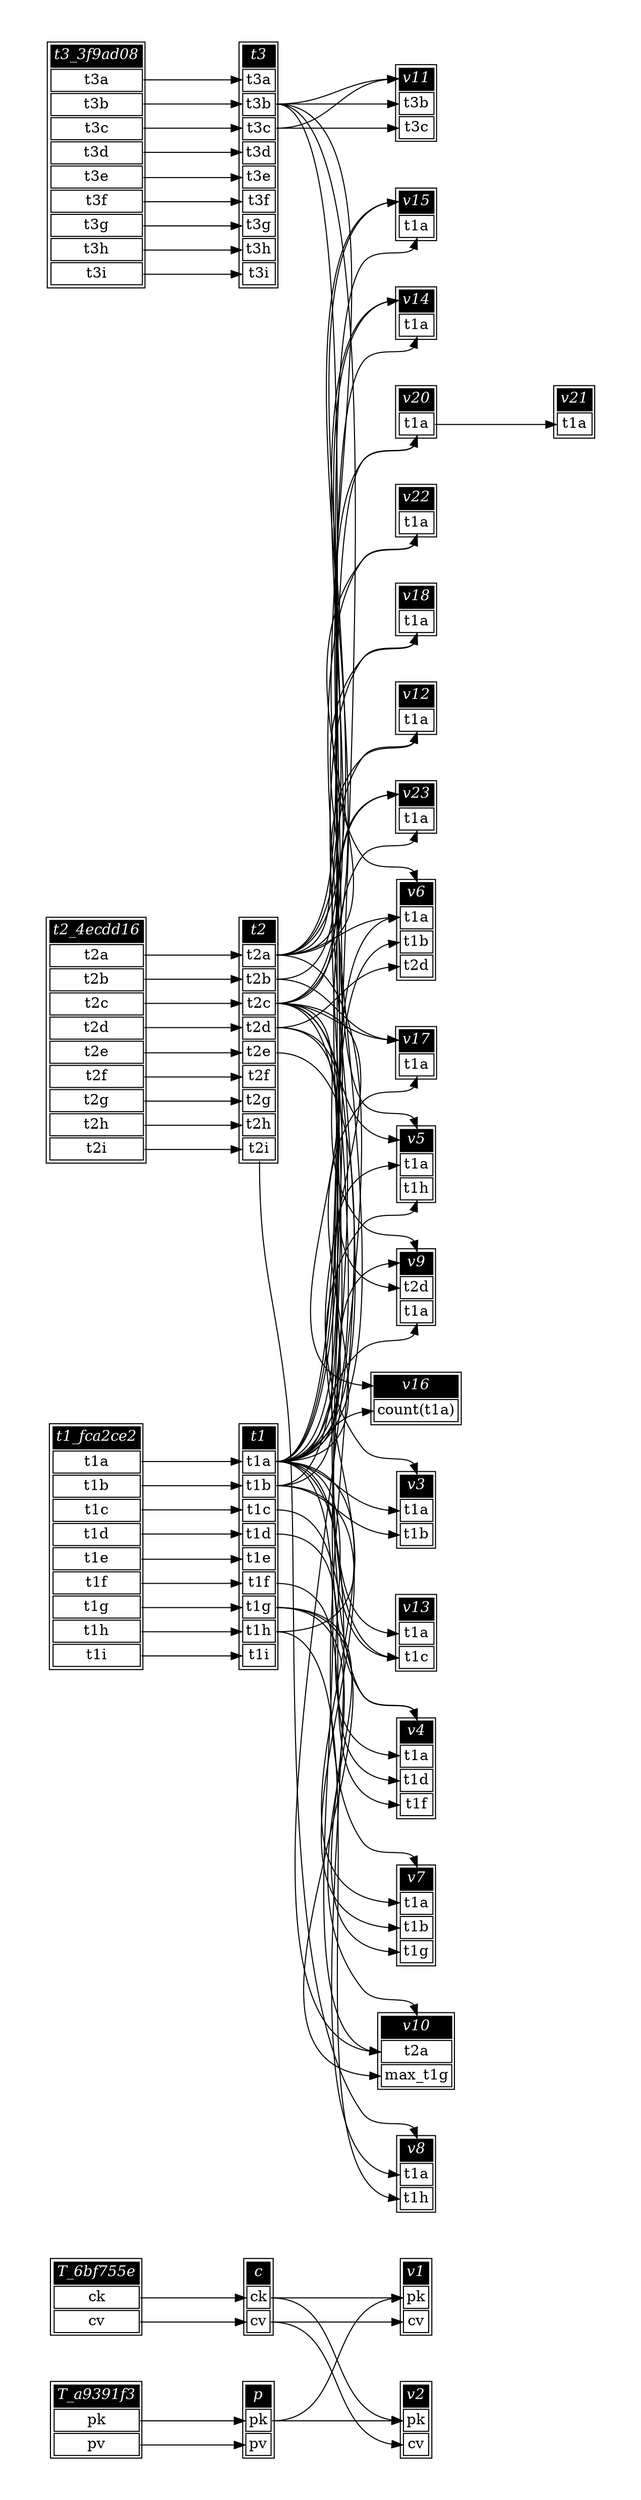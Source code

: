 // Automatically generated by SQLFlowTestSuite


digraph {
  graph [pad="0.5" nodesep="0.5" ranksep="1" fontname="Helvetica" rankdir=LR];
  node [shape=plaintext]

  
"T_6bf755e" [color="black" label=<
<table>
  <tr><td bgcolor="black" port="nodeName"><i><font color="white">T_6bf755e</font></i></td></tr>
  <tr><td port="0">ck</td></tr>
<tr><td port="1">cv</td></tr>
</table>>];
     

"T_a9391f3" [color="black" label=<
<table>
  <tr><td bgcolor="black" port="nodeName"><i><font color="white">T_a9391f3</font></i></td></tr>
  <tr><td port="0">pk</td></tr>
<tr><td port="1">pv</td></tr>
</table>>];
     

"c" [color="black" label=<
<table>
  <tr><td bgcolor="black" port="nodeName"><i><font color="white">c</font></i></td></tr>
  <tr><td port="0">ck</td></tr>
<tr><td port="1">cv</td></tr>
</table>>];
     

"p" [color="black" label=<
<table>
  <tr><td bgcolor="black" port="nodeName"><i><font color="white">p</font></i></td></tr>
  <tr><td port="0">pk</td></tr>
<tr><td port="1">pv</td></tr>
</table>>];
     

"t1" [color="black" label=<
<table>
  <tr><td bgcolor="black" port="nodeName"><i><font color="white">t1</font></i></td></tr>
  <tr><td port="0">t1a</td></tr>
<tr><td port="1">t1b</td></tr>
<tr><td port="2">t1c</td></tr>
<tr><td port="3">t1d</td></tr>
<tr><td port="4">t1e</td></tr>
<tr><td port="5">t1f</td></tr>
<tr><td port="6">t1g</td></tr>
<tr><td port="7">t1h</td></tr>
<tr><td port="8">t1i</td></tr>
</table>>];
     

"t1_fca2ce2" [color="black" label=<
<table>
  <tr><td bgcolor="black" port="nodeName"><i><font color="white">t1_fca2ce2</font></i></td></tr>
  <tr><td port="0">t1a</td></tr>
<tr><td port="1">t1b</td></tr>
<tr><td port="2">t1c</td></tr>
<tr><td port="3">t1d</td></tr>
<tr><td port="4">t1e</td></tr>
<tr><td port="5">t1f</td></tr>
<tr><td port="6">t1g</td></tr>
<tr><td port="7">t1h</td></tr>
<tr><td port="8">t1i</td></tr>
</table>>];
     

"t2" [color="black" label=<
<table>
  <tr><td bgcolor="black" port="nodeName"><i><font color="white">t2</font></i></td></tr>
  <tr><td port="0">t2a</td></tr>
<tr><td port="1">t2b</td></tr>
<tr><td port="2">t2c</td></tr>
<tr><td port="3">t2d</td></tr>
<tr><td port="4">t2e</td></tr>
<tr><td port="5">t2f</td></tr>
<tr><td port="6">t2g</td></tr>
<tr><td port="7">t2h</td></tr>
<tr><td port="8">t2i</td></tr>
</table>>];
     

"t2_4ecdd16" [color="black" label=<
<table>
  <tr><td bgcolor="black" port="nodeName"><i><font color="white">t2_4ecdd16</font></i></td></tr>
  <tr><td port="0">t2a</td></tr>
<tr><td port="1">t2b</td></tr>
<tr><td port="2">t2c</td></tr>
<tr><td port="3">t2d</td></tr>
<tr><td port="4">t2e</td></tr>
<tr><td port="5">t2f</td></tr>
<tr><td port="6">t2g</td></tr>
<tr><td port="7">t2h</td></tr>
<tr><td port="8">t2i</td></tr>
</table>>];
     

"t3" [color="black" label=<
<table>
  <tr><td bgcolor="black" port="nodeName"><i><font color="white">t3</font></i></td></tr>
  <tr><td port="0">t3a</td></tr>
<tr><td port="1">t3b</td></tr>
<tr><td port="2">t3c</td></tr>
<tr><td port="3">t3d</td></tr>
<tr><td port="4">t3e</td></tr>
<tr><td port="5">t3f</td></tr>
<tr><td port="6">t3g</td></tr>
<tr><td port="7">t3h</td></tr>
<tr><td port="8">t3i</td></tr>
</table>>];
     

"t3_3f9ad08" [color="black" label=<
<table>
  <tr><td bgcolor="black" port="nodeName"><i><font color="white">t3_3f9ad08</font></i></td></tr>
  <tr><td port="0">t3a</td></tr>
<tr><td port="1">t3b</td></tr>
<tr><td port="2">t3c</td></tr>
<tr><td port="3">t3d</td></tr>
<tr><td port="4">t3e</td></tr>
<tr><td port="5">t3f</td></tr>
<tr><td port="6">t3g</td></tr>
<tr><td port="7">t3h</td></tr>
<tr><td port="8">t3i</td></tr>
</table>>];
     

"v1" [color="black" label=<
<table>
  <tr><td bgcolor="black" port="nodeName"><i><font color="white">v1</font></i></td></tr>
  <tr><td port="0">pk</td></tr>
<tr><td port="1">cv</td></tr>
</table>>];
     

"v10" [color="black" label=<
<table>
  <tr><td bgcolor="black" port="nodeName"><i><font color="white">v10</font></i></td></tr>
  <tr><td port="0">t2a</td></tr>
<tr><td port="1">max_t1g</td></tr>
</table>>];
     

"v11" [color="black" label=<
<table>
  <tr><td bgcolor="black" port="nodeName"><i><font color="white">v11</font></i></td></tr>
  <tr><td port="0">t3b</td></tr>
<tr><td port="1">t3c</td></tr>
</table>>];
     

"v12" [color="black" label=<
<table>
  <tr><td bgcolor="black" port="nodeName"><i><font color="white">v12</font></i></td></tr>
  <tr><td port="0">t1a</td></tr>
</table>>];
     

"v13" [color="black" label=<
<table>
  <tr><td bgcolor="black" port="nodeName"><i><font color="white">v13</font></i></td></tr>
  <tr><td port="0">t1a</td></tr>
<tr><td port="1">t1c</td></tr>
</table>>];
     

"v14" [color="black" label=<
<table>
  <tr><td bgcolor="black" port="nodeName"><i><font color="white">v14</font></i></td></tr>
  <tr><td port="0">t1a</td></tr>
</table>>];
     

"v15" [color="black" label=<
<table>
  <tr><td bgcolor="black" port="nodeName"><i><font color="white">v15</font></i></td></tr>
  <tr><td port="0">t1a</td></tr>
</table>>];
     

"v16" [color="black" label=<
<table>
  <tr><td bgcolor="black" port="nodeName"><i><font color="white">v16</font></i></td></tr>
  <tr><td port="0">count(t1a)</td></tr>
</table>>];
     

"v17" [color="black" label=<
<table>
  <tr><td bgcolor="black" port="nodeName"><i><font color="white">v17</font></i></td></tr>
  <tr><td port="0">t1a</td></tr>
</table>>];
     

"v18" [color="black" label=<
<table>
  <tr><td bgcolor="black" port="nodeName"><i><font color="white">v18</font></i></td></tr>
  <tr><td port="0">t1a</td></tr>
</table>>];
     

"v2" [color="black" label=<
<table>
  <tr><td bgcolor="black" port="nodeName"><i><font color="white">v2</font></i></td></tr>
  <tr><td port="0">pk</td></tr>
<tr><td port="1">cv</td></tr>
</table>>];
     

"v20" [color="black" label=<
<table>
  <tr><td bgcolor="black" port="nodeName"><i><font color="white">v20</font></i></td></tr>
  <tr><td port="0">t1a</td></tr>
</table>>];
     

"v21" [color="black" label=<
<table>
  <tr><td bgcolor="black" port="nodeName"><i><font color="white">v21</font></i></td></tr>
  <tr><td port="0">t1a</td></tr>
</table>>];
     

"v22" [color="black" label=<
<table>
  <tr><td bgcolor="black" port="nodeName"><i><font color="white">v22</font></i></td></tr>
  <tr><td port="0">t1a</td></tr>
</table>>];
     

"v23" [color="black" label=<
<table>
  <tr><td bgcolor="black" port="nodeName"><i><font color="white">v23</font></i></td></tr>
  <tr><td port="0">t1a</td></tr>
</table>>];
     

"v3" [color="black" label=<
<table>
  <tr><td bgcolor="black" port="nodeName"><i><font color="white">v3</font></i></td></tr>
  <tr><td port="0">t1a</td></tr>
<tr><td port="1">t1b</td></tr>
</table>>];
     

"v4" [color="black" label=<
<table>
  <tr><td bgcolor="black" port="nodeName"><i><font color="white">v4</font></i></td></tr>
  <tr><td port="0">t1a</td></tr>
<tr><td port="1">t1d</td></tr>
<tr><td port="2">t1f</td></tr>
</table>>];
     

"v5" [color="black" label=<
<table>
  <tr><td bgcolor="black" port="nodeName"><i><font color="white">v5</font></i></td></tr>
  <tr><td port="0">t1a</td></tr>
<tr><td port="1">t1h</td></tr>
</table>>];
     

"v6" [color="black" label=<
<table>
  <tr><td bgcolor="black" port="nodeName"><i><font color="white">v6</font></i></td></tr>
  <tr><td port="0">t1a</td></tr>
<tr><td port="1">t1b</td></tr>
<tr><td port="2">t2d</td></tr>
</table>>];
     

"v7" [color="black" label=<
<table>
  <tr><td bgcolor="black" port="nodeName"><i><font color="white">v7</font></i></td></tr>
  <tr><td port="0">t1a</td></tr>
<tr><td port="1">t1b</td></tr>
<tr><td port="2">t1g</td></tr>
</table>>];
     

"v8" [color="black" label=<
<table>
  <tr><td bgcolor="black" port="nodeName"><i><font color="white">v8</font></i></td></tr>
  <tr><td port="0">t1a</td></tr>
<tr><td port="1">t1h</td></tr>
</table>>];
     

"v9" [color="black" label=<
<table>
  <tr><td bgcolor="black" port="nodeName"><i><font color="white">v9</font></i></td></tr>
  <tr><td port="0">t2d</td></tr>
<tr><td port="1">t1a</td></tr>
</table>>];
     
  "T_6bf755e":0 -> "c":0;
"T_6bf755e":1 -> "c":1;
"T_a9391f3":0 -> "p":0;
"T_a9391f3":1 -> "p":1;
"c":0 -> "v1":0;
"c":0 -> "v2":0;
"c":1 -> "v1":1;
"c":1 -> "v2":1;
"p":0 -> "v1":0;
"p":0 -> "v2":0;
"t1":0 -> "v10":0;
"t1":0 -> "v12":0;
"t1":0 -> "v13":0;
"t1":0 -> "v14":0;
"t1":0 -> "v15":0;
"t1":0 -> "v16":0;
"t1":0 -> "v17":0;
"t1":0 -> "v18":0;
"t1":0 -> "v20":0;
"t1":0 -> "v22":0;
"t1":0 -> "v23":0;
"t1":0 -> "v3":0;
"t1":0 -> "v4":0;
"t1":0 -> "v5":0;
"t1":0 -> "v6":0;
"t1":0 -> "v7":0;
"t1":0 -> "v8":0;
"t1":0 -> "v9":1;
"t1":1 -> "v3":1;
"t1":1 -> "v6":1;
"t1":1 -> "v7":1;
"t1":1 -> "v9":nodeName;
"t1":2 -> "v13":1;
"t1":3 -> "v4":1;
"t1":5 -> "v4":2;
"t1":6 -> "v10":1;
"t1":6 -> "v10":nodeName;
"t1":6 -> "v7":2;
"t1":7 -> "v5":1;
"t1":7 -> "v8":1;
"t1_fca2ce2":0 -> "t1":0;
"t1_fca2ce2":1 -> "t1":1;
"t1_fca2ce2":2 -> "t1":2;
"t1_fca2ce2":3 -> "t1":3;
"t1_fca2ce2":4 -> "t1":4;
"t1_fca2ce2":5 -> "t1":5;
"t1_fca2ce2":6 -> "t1":6;
"t1_fca2ce2":7 -> "t1":7;
"t1_fca2ce2":8 -> "t1":8;
"t2":0 -> "v10":0;
"t2":0 -> "v12":0;
"t2":0 -> "v14":nodeName;
"t2":0 -> "v15":nodeName;
"t2":0 -> "v18":0;
"t2":0 -> "v20":0;
"t2":0 -> "v22":0;
"t2":0 -> "v6":0;
"t2":1 -> "v17":nodeName;
"t2":1 -> "v23":nodeName;
"t2":2 -> "v13":1;
"t2":2 -> "v14":nodeName;
"t2":2 -> "v15":nodeName;
"t2":2 -> "v17":nodeName;
"t2":2 -> "v23":nodeName;
"t2":2 -> "v3":nodeName;
"t2":2 -> "v4":nodeName;
"t2":2 -> "v5":nodeName;
"t2":2 -> "v9":nodeName;
"t2":3 -> "v16":nodeName;
"t2":3 -> "v6":2;
"t2":3 -> "v9":0;
"t2":4 -> "v7":nodeName;
"t2":8 -> "v8":nodeName;
"t2_4ecdd16":0 -> "t2":0;
"t2_4ecdd16":1 -> "t2":1;
"t2_4ecdd16":2 -> "t2":2;
"t2_4ecdd16":3 -> "t2":3;
"t2_4ecdd16":4 -> "t2":4;
"t2_4ecdd16":5 -> "t2":5;
"t2_4ecdd16":6 -> "t2":6;
"t2_4ecdd16":7 -> "t2":7;
"t2_4ecdd16":8 -> "t2":8;
"t3":1 -> "v11":0;
"t3":1 -> "v11":nodeName;
"t3":1 -> "v4":nodeName;
"t3":1 -> "v5":nodeName;
"t3":1 -> "v6":nodeName;
"t3":2 -> "v11":1;
"t3":2 -> "v11":nodeName;
"t3_3f9ad08":0 -> "t3":0;
"t3_3f9ad08":1 -> "t3":1;
"t3_3f9ad08":2 -> "t3":2;
"t3_3f9ad08":3 -> "t3":3;
"t3_3f9ad08":4 -> "t3":4;
"t3_3f9ad08":5 -> "t3":5;
"t3_3f9ad08":6 -> "t3":6;
"t3_3f9ad08":7 -> "t3":7;
"t3_3f9ad08":8 -> "t3":8;
"v20":0 -> "v21":0;
}
       